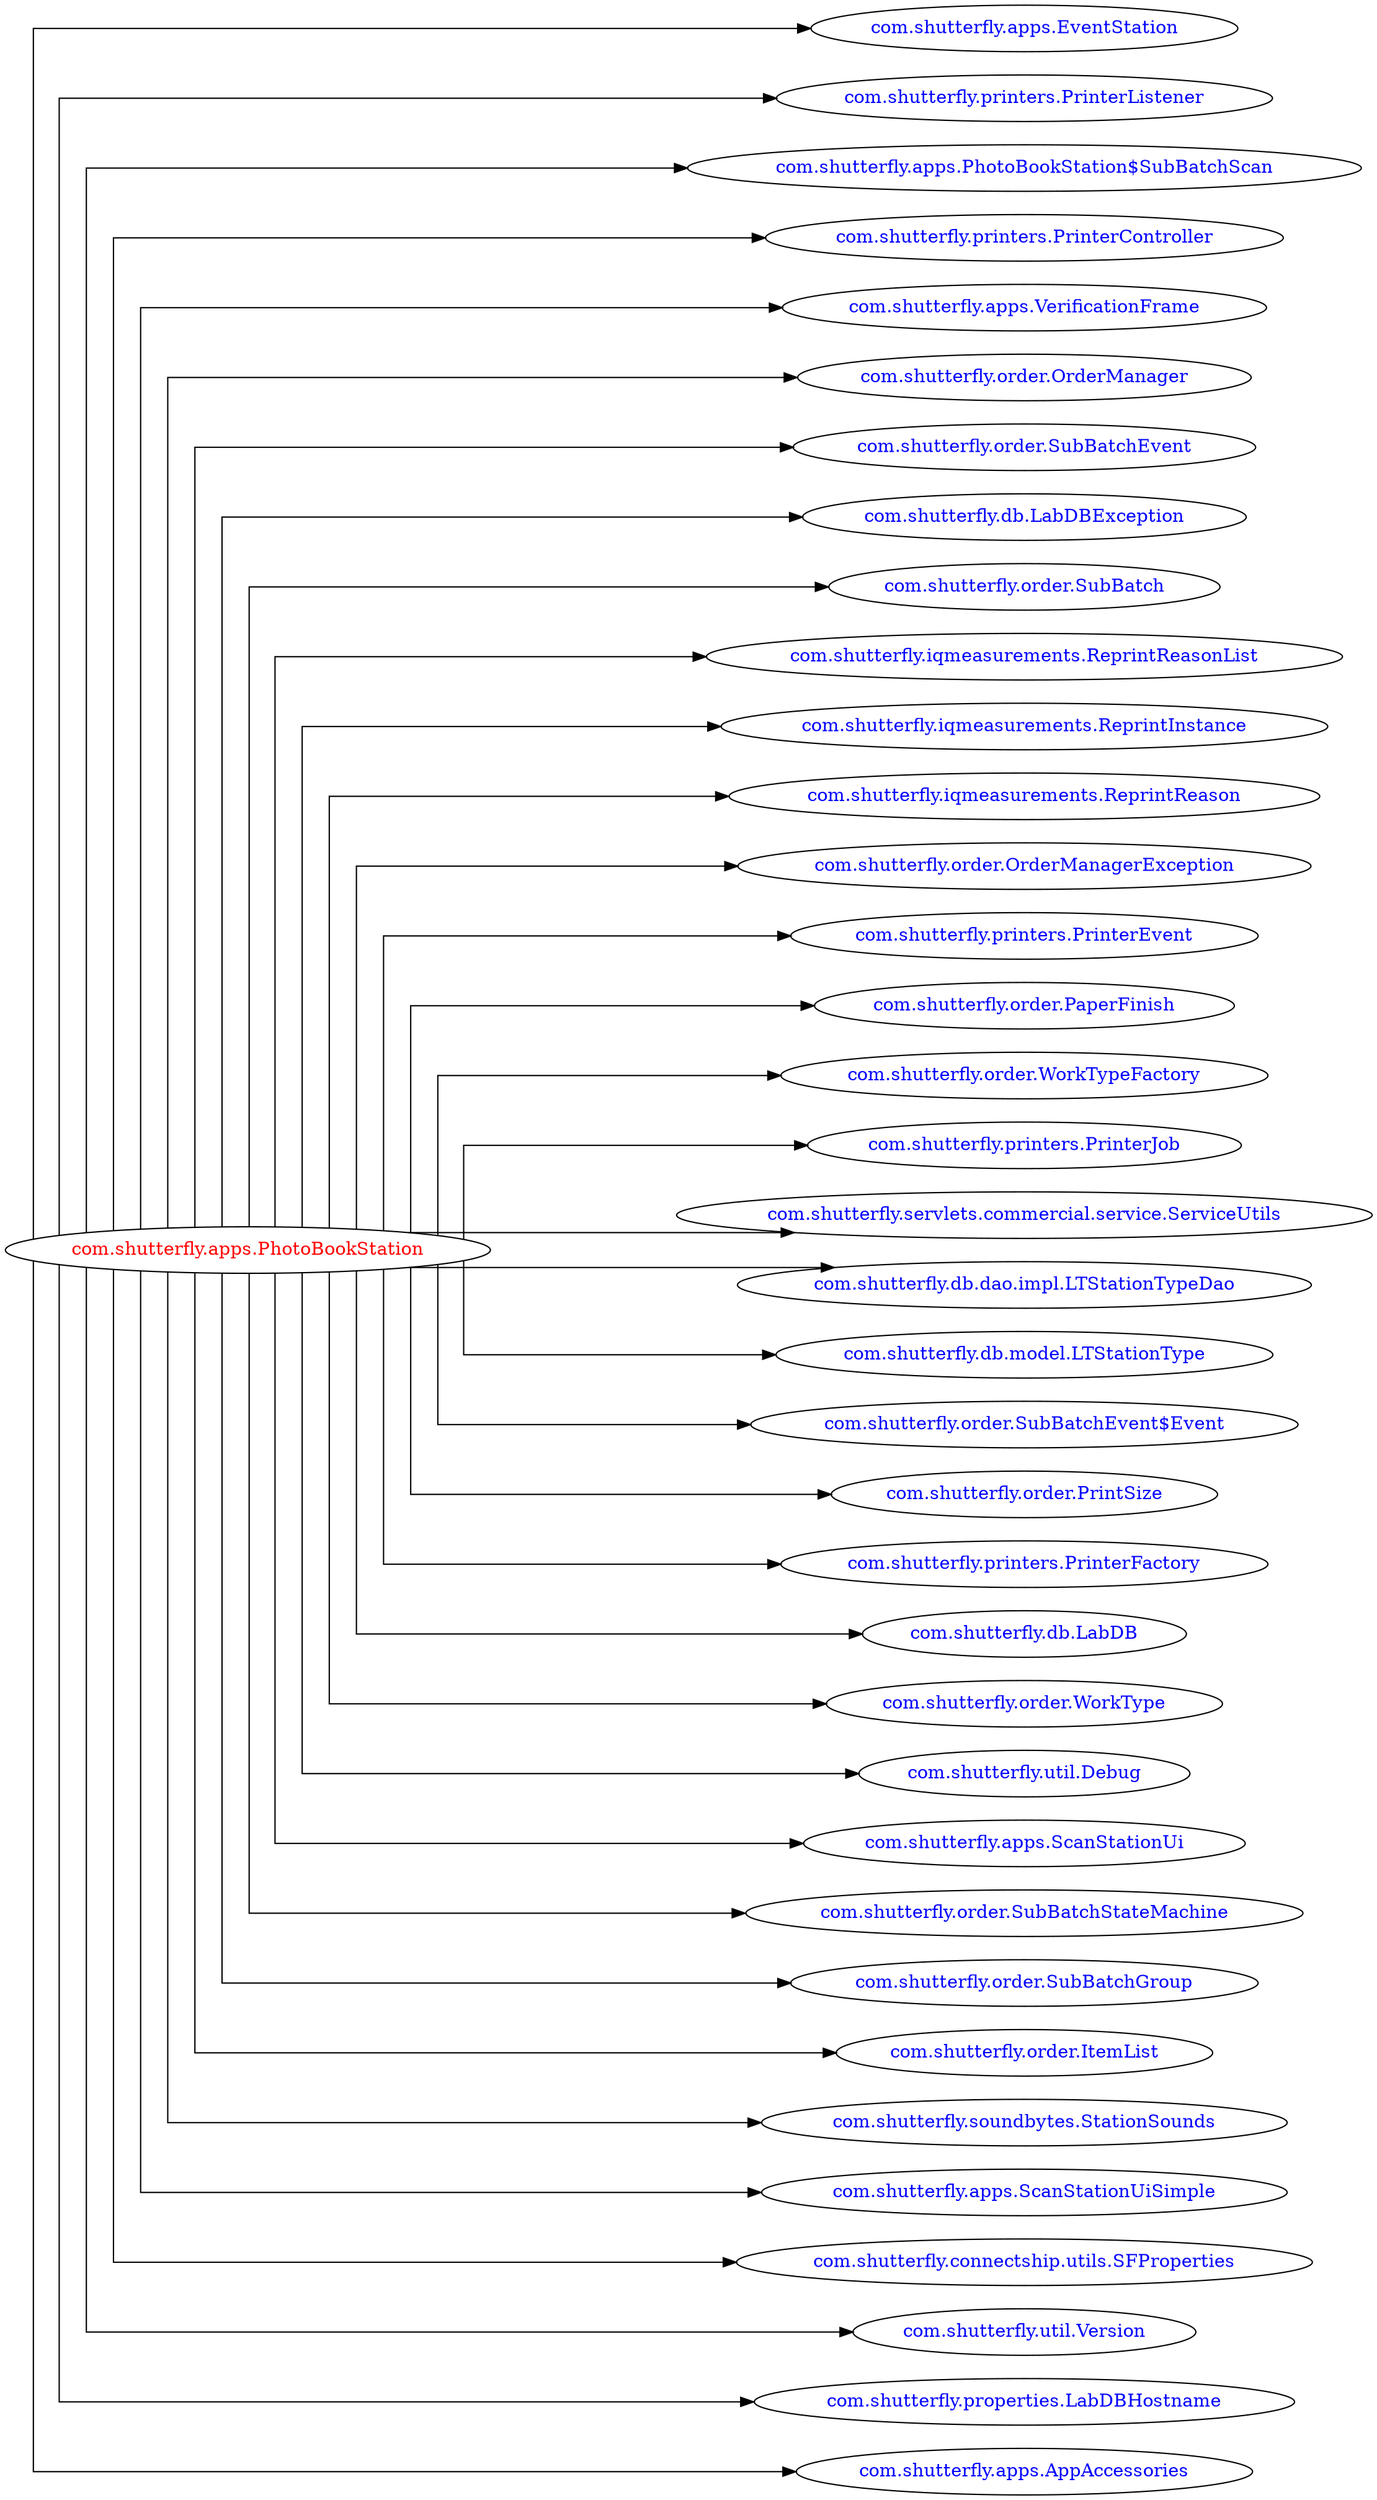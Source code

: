 digraph dependencyGraph {
 concentrate=true;
 ranksep="2.0";
 rankdir="LR"; 
 splines="ortho";
"com.shutterfly.apps.PhotoBookStation" [fontcolor="red"];
"com.shutterfly.apps.EventStation" [ fontcolor="blue" ];
"com.shutterfly.apps.PhotoBookStation"->"com.shutterfly.apps.EventStation";
"com.shutterfly.printers.PrinterListener" [ fontcolor="blue" ];
"com.shutterfly.apps.PhotoBookStation"->"com.shutterfly.printers.PrinterListener";
"com.shutterfly.apps.PhotoBookStation$SubBatchScan" [ fontcolor="blue" ];
"com.shutterfly.apps.PhotoBookStation"->"com.shutterfly.apps.PhotoBookStation$SubBatchScan";
"com.shutterfly.printers.PrinterController" [ fontcolor="blue" ];
"com.shutterfly.apps.PhotoBookStation"->"com.shutterfly.printers.PrinterController";
"com.shutterfly.apps.VerificationFrame" [ fontcolor="blue" ];
"com.shutterfly.apps.PhotoBookStation"->"com.shutterfly.apps.VerificationFrame";
"com.shutterfly.order.OrderManager" [ fontcolor="blue" ];
"com.shutterfly.apps.PhotoBookStation"->"com.shutterfly.order.OrderManager";
"com.shutterfly.order.SubBatchEvent" [ fontcolor="blue" ];
"com.shutterfly.apps.PhotoBookStation"->"com.shutterfly.order.SubBatchEvent";
"com.shutterfly.db.LabDBException" [ fontcolor="blue" ];
"com.shutterfly.apps.PhotoBookStation"->"com.shutterfly.db.LabDBException";
"com.shutterfly.order.SubBatch" [ fontcolor="blue" ];
"com.shutterfly.apps.PhotoBookStation"->"com.shutterfly.order.SubBatch";
"com.shutterfly.iqmeasurements.ReprintReasonList" [ fontcolor="blue" ];
"com.shutterfly.apps.PhotoBookStation"->"com.shutterfly.iqmeasurements.ReprintReasonList";
"com.shutterfly.iqmeasurements.ReprintInstance" [ fontcolor="blue" ];
"com.shutterfly.apps.PhotoBookStation"->"com.shutterfly.iqmeasurements.ReprintInstance";
"com.shutterfly.iqmeasurements.ReprintReason" [ fontcolor="blue" ];
"com.shutterfly.apps.PhotoBookStation"->"com.shutterfly.iqmeasurements.ReprintReason";
"com.shutterfly.order.OrderManagerException" [ fontcolor="blue" ];
"com.shutterfly.apps.PhotoBookStation"->"com.shutterfly.order.OrderManagerException";
"com.shutterfly.printers.PrinterEvent" [ fontcolor="blue" ];
"com.shutterfly.apps.PhotoBookStation"->"com.shutterfly.printers.PrinterEvent";
"com.shutterfly.order.PaperFinish" [ fontcolor="blue" ];
"com.shutterfly.apps.PhotoBookStation"->"com.shutterfly.order.PaperFinish";
"com.shutterfly.order.WorkTypeFactory" [ fontcolor="blue" ];
"com.shutterfly.apps.PhotoBookStation"->"com.shutterfly.order.WorkTypeFactory";
"com.shutterfly.printers.PrinterJob" [ fontcolor="blue" ];
"com.shutterfly.apps.PhotoBookStation"->"com.shutterfly.printers.PrinterJob";
"com.shutterfly.servlets.commercial.service.ServiceUtils" [ fontcolor="blue" ];
"com.shutterfly.apps.PhotoBookStation"->"com.shutterfly.servlets.commercial.service.ServiceUtils";
"com.shutterfly.db.dao.impl.LTStationTypeDao" [ fontcolor="blue" ];
"com.shutterfly.apps.PhotoBookStation"->"com.shutterfly.db.dao.impl.LTStationTypeDao";
"com.shutterfly.db.model.LTStationType" [ fontcolor="blue" ];
"com.shutterfly.apps.PhotoBookStation"->"com.shutterfly.db.model.LTStationType";
"com.shutterfly.order.SubBatchEvent$Event" [ fontcolor="blue" ];
"com.shutterfly.apps.PhotoBookStation"->"com.shutterfly.order.SubBatchEvent$Event";
"com.shutterfly.order.PrintSize" [ fontcolor="blue" ];
"com.shutterfly.apps.PhotoBookStation"->"com.shutterfly.order.PrintSize";
"com.shutterfly.printers.PrinterFactory" [ fontcolor="blue" ];
"com.shutterfly.apps.PhotoBookStation"->"com.shutterfly.printers.PrinterFactory";
"com.shutterfly.db.LabDB" [ fontcolor="blue" ];
"com.shutterfly.apps.PhotoBookStation"->"com.shutterfly.db.LabDB";
"com.shutterfly.order.WorkType" [ fontcolor="blue" ];
"com.shutterfly.apps.PhotoBookStation"->"com.shutterfly.order.WorkType";
"com.shutterfly.util.Debug" [ fontcolor="blue" ];
"com.shutterfly.apps.PhotoBookStation"->"com.shutterfly.util.Debug";
"com.shutterfly.apps.ScanStationUi" [ fontcolor="blue" ];
"com.shutterfly.apps.PhotoBookStation"->"com.shutterfly.apps.ScanStationUi";
"com.shutterfly.order.SubBatchStateMachine" [ fontcolor="blue" ];
"com.shutterfly.apps.PhotoBookStation"->"com.shutterfly.order.SubBatchStateMachine";
"com.shutterfly.order.SubBatchGroup" [ fontcolor="blue" ];
"com.shutterfly.apps.PhotoBookStation"->"com.shutterfly.order.SubBatchGroup";
"com.shutterfly.order.ItemList" [ fontcolor="blue" ];
"com.shutterfly.apps.PhotoBookStation"->"com.shutterfly.order.ItemList";
"com.shutterfly.soundbytes.StationSounds" [ fontcolor="blue" ];
"com.shutterfly.apps.PhotoBookStation"->"com.shutterfly.soundbytes.StationSounds";
"com.shutterfly.apps.ScanStationUiSimple" [ fontcolor="blue" ];
"com.shutterfly.apps.PhotoBookStation"->"com.shutterfly.apps.ScanStationUiSimple";
"com.shutterfly.connectship.utils.SFProperties" [ fontcolor="blue" ];
"com.shutterfly.apps.PhotoBookStation"->"com.shutterfly.connectship.utils.SFProperties";
"com.shutterfly.util.Version" [ fontcolor="blue" ];
"com.shutterfly.apps.PhotoBookStation"->"com.shutterfly.util.Version";
"com.shutterfly.properties.LabDBHostname" [ fontcolor="blue" ];
"com.shutterfly.apps.PhotoBookStation"->"com.shutterfly.properties.LabDBHostname";
"com.shutterfly.apps.AppAccessories" [ fontcolor="blue" ];
"com.shutterfly.apps.PhotoBookStation"->"com.shutterfly.apps.AppAccessories";
}